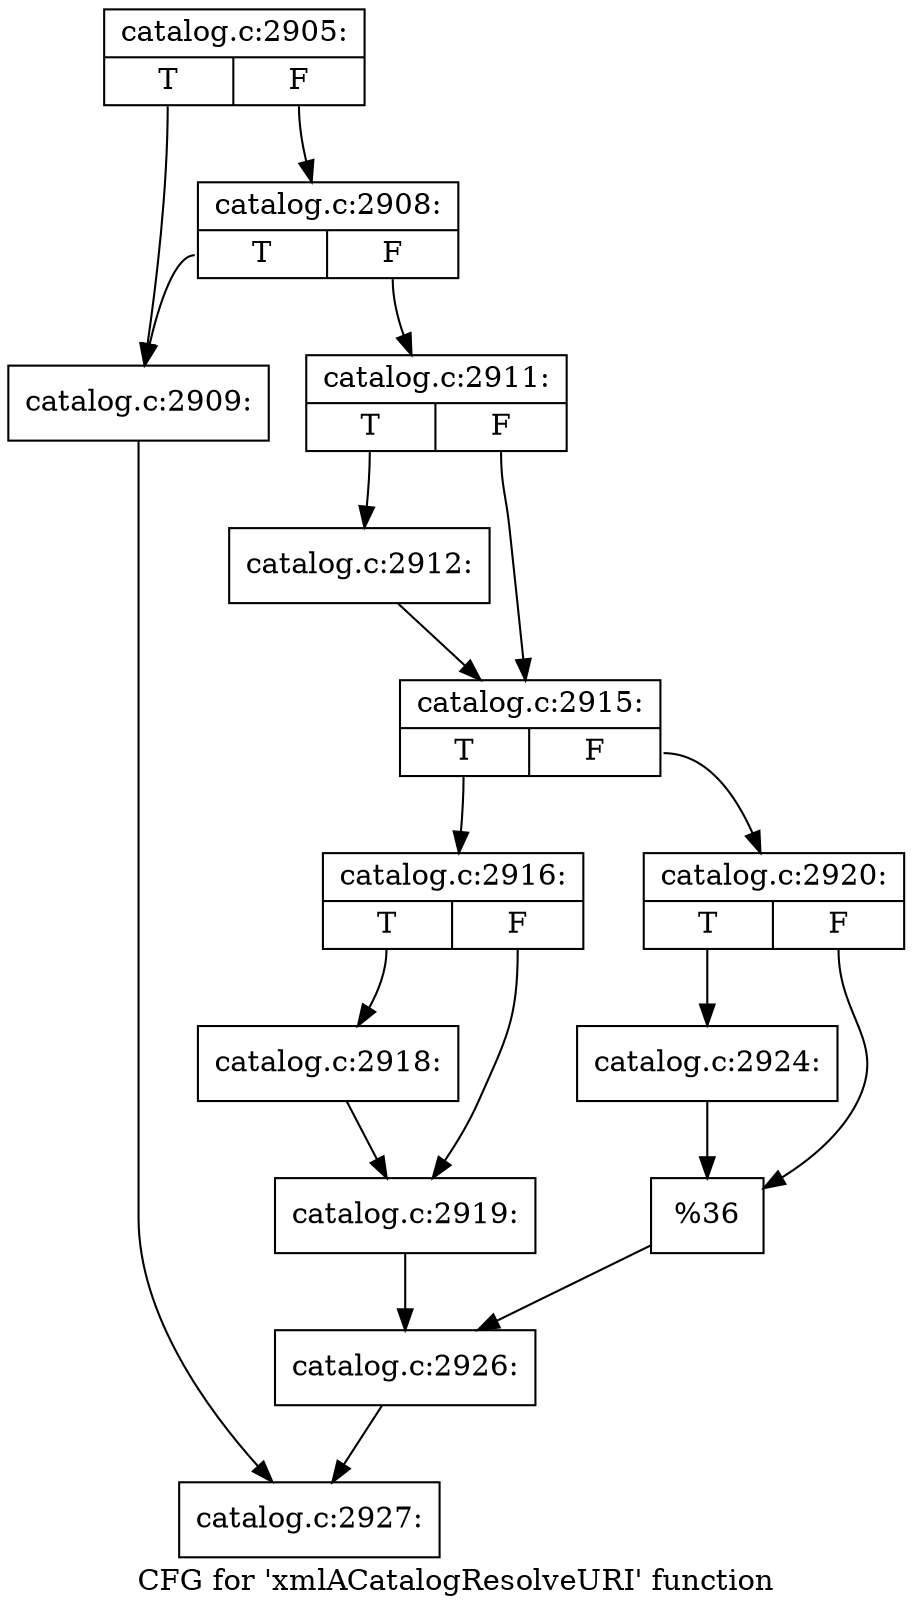 digraph "CFG for 'xmlACatalogResolveURI' function" {
	label="CFG for 'xmlACatalogResolveURI' function";

	Node0x5650cc8924e0 [shape=record,label="{catalog.c:2905:|{<s0>T|<s1>F}}"];
	Node0x5650cc8924e0:s0 -> Node0x5650cc898e50;
	Node0x5650cc8924e0:s1 -> Node0x5650cc898ef0;
	Node0x5650cc898ef0 [shape=record,label="{catalog.c:2908:|{<s0>T|<s1>F}}"];
	Node0x5650cc898ef0:s0 -> Node0x5650cc898e50;
	Node0x5650cc898ef0:s1 -> Node0x5650cc898ea0;
	Node0x5650cc898e50 [shape=record,label="{catalog.c:2909:}"];
	Node0x5650cc898e50 -> Node0x5650cc8982f0;
	Node0x5650cc898ea0 [shape=record,label="{catalog.c:2911:|{<s0>T|<s1>F}}"];
	Node0x5650cc898ea0:s0 -> Node0x5650cc8995b0;
	Node0x5650cc898ea0:s1 -> Node0x5650cc899600;
	Node0x5650cc8995b0 [shape=record,label="{catalog.c:2912:}"];
	Node0x5650cc8995b0 -> Node0x5650cc899600;
	Node0x5650cc899600 [shape=record,label="{catalog.c:2915:|{<s0>T|<s1>F}}"];
	Node0x5650cc899600:s0 -> Node0x5650cc7eb860;
	Node0x5650cc899600:s1 -> Node0x5650cc7eb900;
	Node0x5650cc7eb860 [shape=record,label="{catalog.c:2916:|{<s0>T|<s1>F}}"];
	Node0x5650cc7eb860:s0 -> Node0x5650cc87df10;
	Node0x5650cc7eb860:s1 -> Node0x5650cc87df60;
	Node0x5650cc87df10 [shape=record,label="{catalog.c:2918:}"];
	Node0x5650cc87df10 -> Node0x5650cc87df60;
	Node0x5650cc87df60 [shape=record,label="{catalog.c:2919:}"];
	Node0x5650cc87df60 -> Node0x5650cc7eb8b0;
	Node0x5650cc7eb900 [shape=record,label="{catalog.c:2920:|{<s0>T|<s1>F}}"];
	Node0x5650cc7eb900:s0 -> Node0x5650cc87ea10;
	Node0x5650cc7eb900:s1 -> Node0x5650cc87ea60;
	Node0x5650cc87ea10 [shape=record,label="{catalog.c:2924:}"];
	Node0x5650cc87ea10 -> Node0x5650cc87ea60;
	Node0x5650cc87ea60 [shape=record,label="{%36}"];
	Node0x5650cc87ea60 -> Node0x5650cc7eb8b0;
	Node0x5650cc7eb8b0 [shape=record,label="{catalog.c:2926:}"];
	Node0x5650cc7eb8b0 -> Node0x5650cc8982f0;
	Node0x5650cc8982f0 [shape=record,label="{catalog.c:2927:}"];
}

